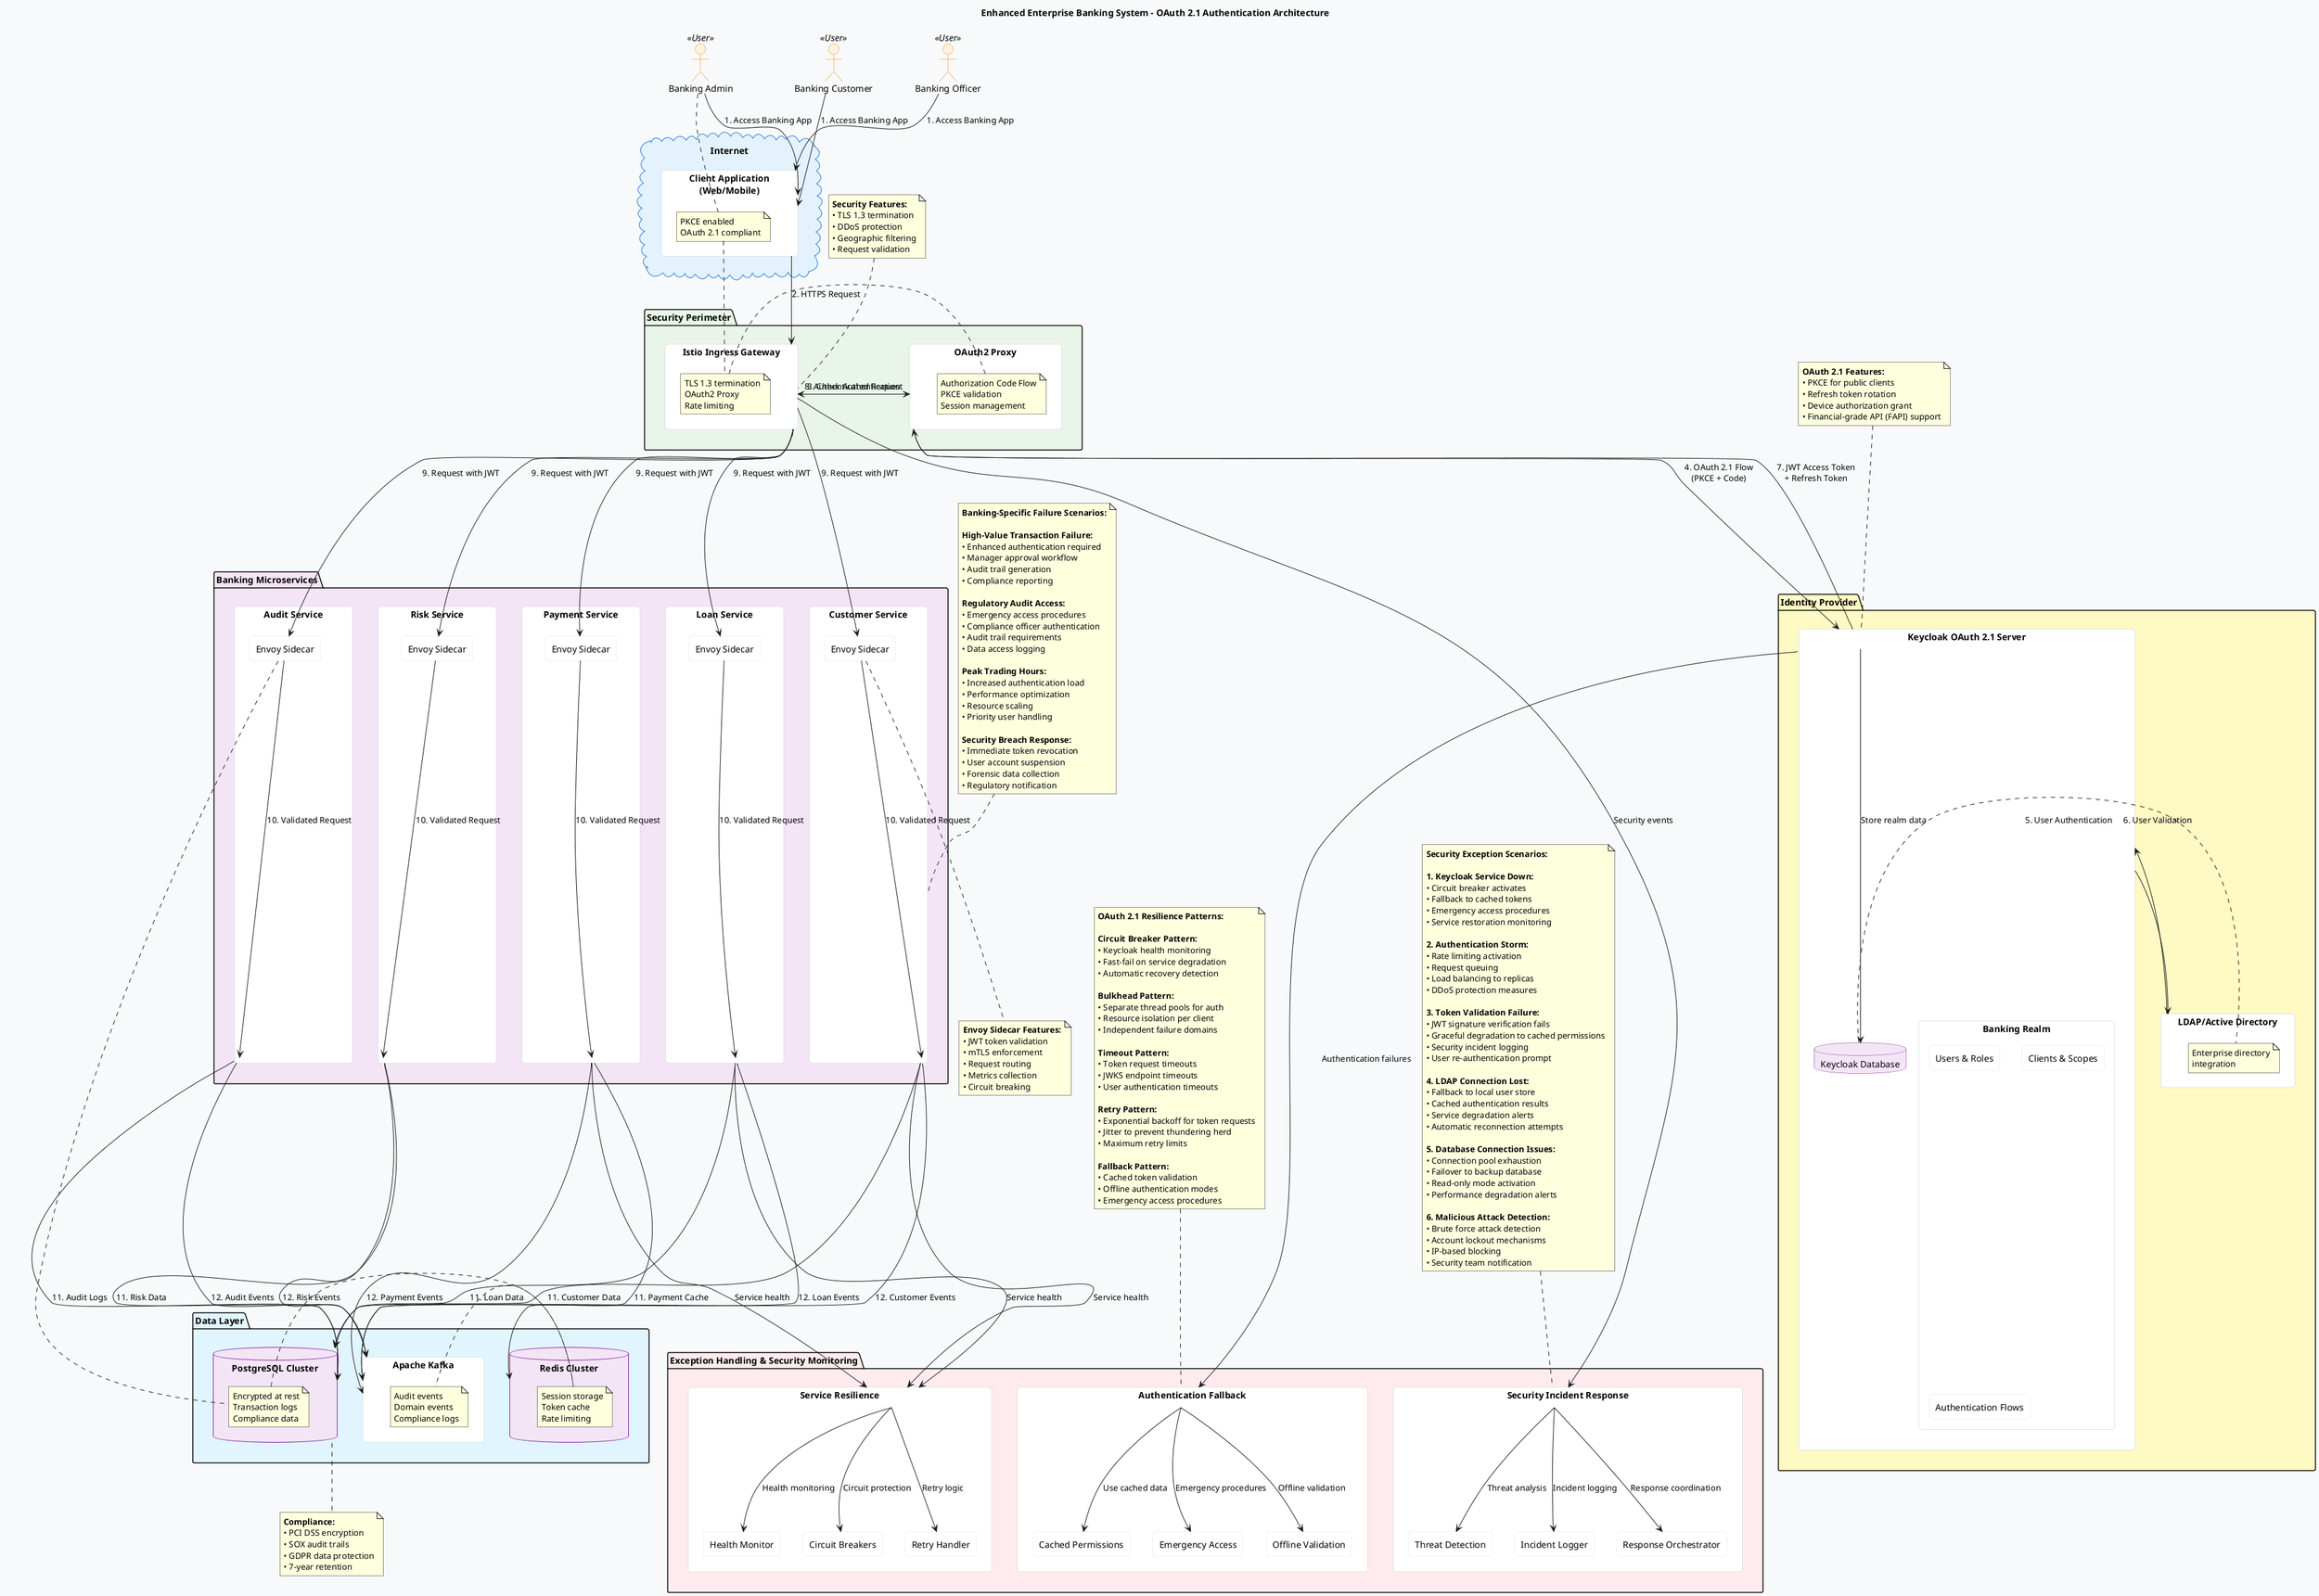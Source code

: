 @startuml "OAuth 2.1 Keycloak Authentication Architecture"
!define RECTANGLE class

title Enhanced Enterprise Banking System - OAuth 2.1 Authentication Architecture

skinparam backgroundColor #f8f9fa
skinparam shadowing false
skinparam rectangle {
    BackgroundColor #ffffff
    BorderColor #dee2e6
    RoundCorner 10
}

skinparam cloud {
    BackgroundColor #e3f2fd
    BorderColor #1976d2
}

skinparam database {
    BackgroundColor #f3e5f5
    BorderColor #7b1fa2
}

skinparam actor {
    BackgroundColor #fff3e0
    BorderColor #f57c00
}

' Define actors and systems
actor "Banking Customer" as Customer <<User>>
actor "Banking Officer" as Officer <<User>>
actor "Banking Admin" as Admin <<User>>

cloud "Internet" {
    rectangle "Client Application\n(Web/Mobile)" as ClientApp {
        note right : PKCE enabled\nOAuth 2.1 compliant
    }
}

package "Security Perimeter" #e8f5e8 {
    rectangle "Istio Ingress Gateway" as Gateway {
        note right : TLS 1.3 termination\nOAuth2 Proxy\nRate limiting
    }
    
    rectangle "OAuth2 Proxy" as OAuth2Proxy {
        note right : Authorization Code Flow\nPKCE validation\nSession management
    }
}

package "Identity Provider" #fff9c4 {
    rectangle "Keycloak OAuth 2.1 Server" as Keycloak {
        rectangle "Banking Realm" as Realm {
            rectangle "Users & Roles" as Users
            rectangle "Clients & Scopes" as Clients
            rectangle "Authentication Flows" as Flows
        }
        
        database "Keycloak Database" as KeycloakDB
    }
    
    rectangle "LDAP/Active Directory" as LDAP {
        note right : Enterprise directory\nintegration
    }
}

package "Banking Microservices" #f3e5f5 {
    rectangle "Customer Service" as CustomerSvc {
        rectangle "Envoy Sidecar" as CustomerEnvoy
    }
    
    rectangle "Loan Service" as LoanSvc {
        rectangle "Envoy Sidecar" as LoanEnvoy
    }
    
    rectangle "Payment Service" as PaymentSvc {
        rectangle "Envoy Sidecar" as PaymentEnvoy
    }
    
    rectangle "Risk Service" as RiskSvc {
        rectangle "Envoy Sidecar" as RiskEnvoy
    }
    
    rectangle "Audit Service" as AuditSvc {
        rectangle "Envoy Sidecar" as AuditEnvoy
    }
}

package "Data Layer" #e1f5fe {
    database "PostgreSQL Cluster" as PostgreSQL {
        note right : Encrypted at rest\nTransaction logs\nCompliance data
    }
    
    database "Redis Cluster" as Redis {
        note right : Session storage\nToken cache\nRate limiting
    }
    
    rectangle "Apache Kafka" as Kafka {
        note right : Audit events\nDomain events\nCompliance logs
    }
}

' Authentication flow connections
Customer --> ClientApp : "1. Access Banking App"
Officer --> ClientApp : "1. Access Banking App"
Admin --> ClientApp : "1. Access Banking App"

ClientApp --> Gateway : "2. HTTPS Request"
Gateway --> OAuth2Proxy : "3. Check Authentication"
OAuth2Proxy --> Keycloak : "4. OAuth 2.1 Flow\n(PKCE + Code)"

Keycloak --> LDAP : "5. User Authentication"
LDAP --> Keycloak : "6. User Validation"

Keycloak --> OAuth2Proxy : "7. JWT Access Token\n+ Refresh Token"
OAuth2Proxy --> Gateway : "8. Authenticated Request"

Gateway --> CustomerEnvoy : "9. Request with JWT"
Gateway --> LoanEnvoy : "9. Request with JWT"
Gateway --> PaymentEnvoy : "9. Request with JWT"
Gateway --> RiskEnvoy : "9. Request with JWT"
Gateway --> AuditEnvoy : "9. Request with JWT"

' Service mesh internal communication
CustomerEnvoy --> CustomerSvc : "10. Validated Request"
LoanEnvoy --> LoanSvc : "10. Validated Request"
PaymentEnvoy --> PaymentSvc : "10. Validated Request"
RiskEnvoy --> RiskSvc : "10. Validated Request"
AuditEnvoy --> AuditSvc : "10. Validated Request"

' Data access
CustomerSvc --> PostgreSQL : "11. Customer Data"
LoanSvc --> PostgreSQL : "11. Loan Data"
PaymentSvc --> Redis : "11. Payment Cache"
RiskSvc --> PostgreSQL : "11. Risk Data"
AuditSvc --> PostgreSQL : "11. Audit Logs"

' Event streaming
CustomerSvc --> Kafka : "12. Customer Events"
LoanSvc --> Kafka : "12. Loan Events"
PaymentSvc --> Kafka : "12. Payment Events"
RiskSvc --> Kafka : "12. Risk Events"
AuditSvc --> Kafka : "12. Audit Events"

' Keycloak data
Keycloak --> KeycloakDB : "Store realm data"

note top of Gateway : **Security Features:**\n• TLS 1.3 termination\n• DDoS protection\n• Geographic filtering\n• Request validation

note top of Keycloak : **OAuth 2.1 Features:**\n• PKCE for public clients\n• Refresh token rotation\n• Device authorization grant\n• Financial-grade API (FAPI) support

note bottom of CustomerEnvoy : **Envoy Sidecar Features:**\n• JWT token validation\n• mTLS enforcement\n• Request routing\n• Metrics collection\n• Circuit breaking

note bottom of PostgreSQL : **Compliance:**\n• PCI DSS encryption\n• SOX audit trails\n• GDPR data protection\n• 7-year retention

' Exception Handling Components
package "Exception Handling & Security Monitoring" #ffebee {
    rectangle "Security Incident Response" as SIR {
        rectangle "Threat Detection" as TD
        rectangle "Incident Logger" as IL
        rectangle "Response Orchestrator" as ROrch
    }
    
    rectangle "Authentication Fallback" as AF {
        rectangle "Cached Permissions" as CP
        rectangle "Emergency Access" as EA
        rectangle "Offline Validation" as OV
    }
    
    rectangle "Service Resilience" as SR {
        rectangle "Health Monitor" as HM
        rectangle "Circuit Breakers" as CBs
        rectangle "Retry Handler" as RH
    }
}

' Exception flows
Gateway --> SIR : "Security events"
Keycloak --> AF : "Authentication failures"
CustomerSvc --> SR : "Service health"
LoanSvc --> SR : "Service health"
PaymentSvc --> SR : "Service health"

SIR --> TD : "Threat analysis"
SIR --> IL : "Incident logging"
SIR --> ROrch : "Response coordination"

AF --> CP : "Use cached data"
AF --> EA : "Emergency procedures"
AF --> OV : "Offline validation"

SR --> HM : "Health monitoring"
SR --> CBs : "Circuit protection"
SR --> RH : "Retry logic"

' Exception scenario documentation
note as SecurityExceptions
**Security Exception Scenarios:**

**1. Keycloak Service Down:**
• Circuit breaker activates
• Fallback to cached tokens
• Emergency access procedures
• Service restoration monitoring

**2. Authentication Storm:**
• Rate limiting activation
• Request queuing
• Load balancing to replicas
• DDoS protection measures

**3. Token Validation Failure:**
• JWT signature verification fails
• Graceful degradation to cached permissions
• Security incident logging
• User re-authentication prompt

**4. LDAP Connection Lost:**
• Fallback to local user store
• Cached authentication results
• Service degradation alerts
• Automatic reconnection attempts

**5. Database Connection Issues:**
• Connection pool exhaustion
• Failover to backup database
• Read-only mode activation
• Performance degradation alerts

**6. Malicious Attack Detection:**
• Brute force attack detection
• Account lockout mechanisms
• IP-based blocking
• Security team notification
end note

SecurityExceptions .. SIR

' Resilience patterns for OAuth
note as OAuthResilience
**OAuth 2.1 Resilience Patterns:**

**Circuit Breaker Pattern:**
• Keycloak health monitoring
• Fast-fail on service degradation
• Automatic recovery detection

**Bulkhead Pattern:**
• Separate thread pools for auth
• Resource isolation per client
• Independent failure domains

**Timeout Pattern:**
• Token request timeouts
• JWKS endpoint timeouts
• User authentication timeouts

**Retry Pattern:**
• Exponential backoff for token requests
• Jitter to prevent thundering herd
• Maximum retry limits

**Fallback Pattern:**
• Cached token validation
• Offline authentication modes
• Emergency access procedures
end note

OAuthResilience .. AF

' Failure scenarios with specific banking impacts
note as BankingFailures
**Banking-Specific Failure Scenarios:**

**High-Value Transaction Failure:**
• Enhanced authentication required
• Manager approval workflow
• Audit trail generation
• Compliance reporting

**Regulatory Audit Access:**
• Emergency access procedures
• Compliance officer authentication
• Audit trail requirements
• Data access logging

**Peak Trading Hours:**
• Increased authentication load
• Performance optimization
• Resource scaling
• Priority user handling

**Security Breach Response:**
• Immediate token revocation
• User account suspension
• Forensic data collection
• Regulatory notification
end note

BankingFailures .. CustomerSvc

@enduml